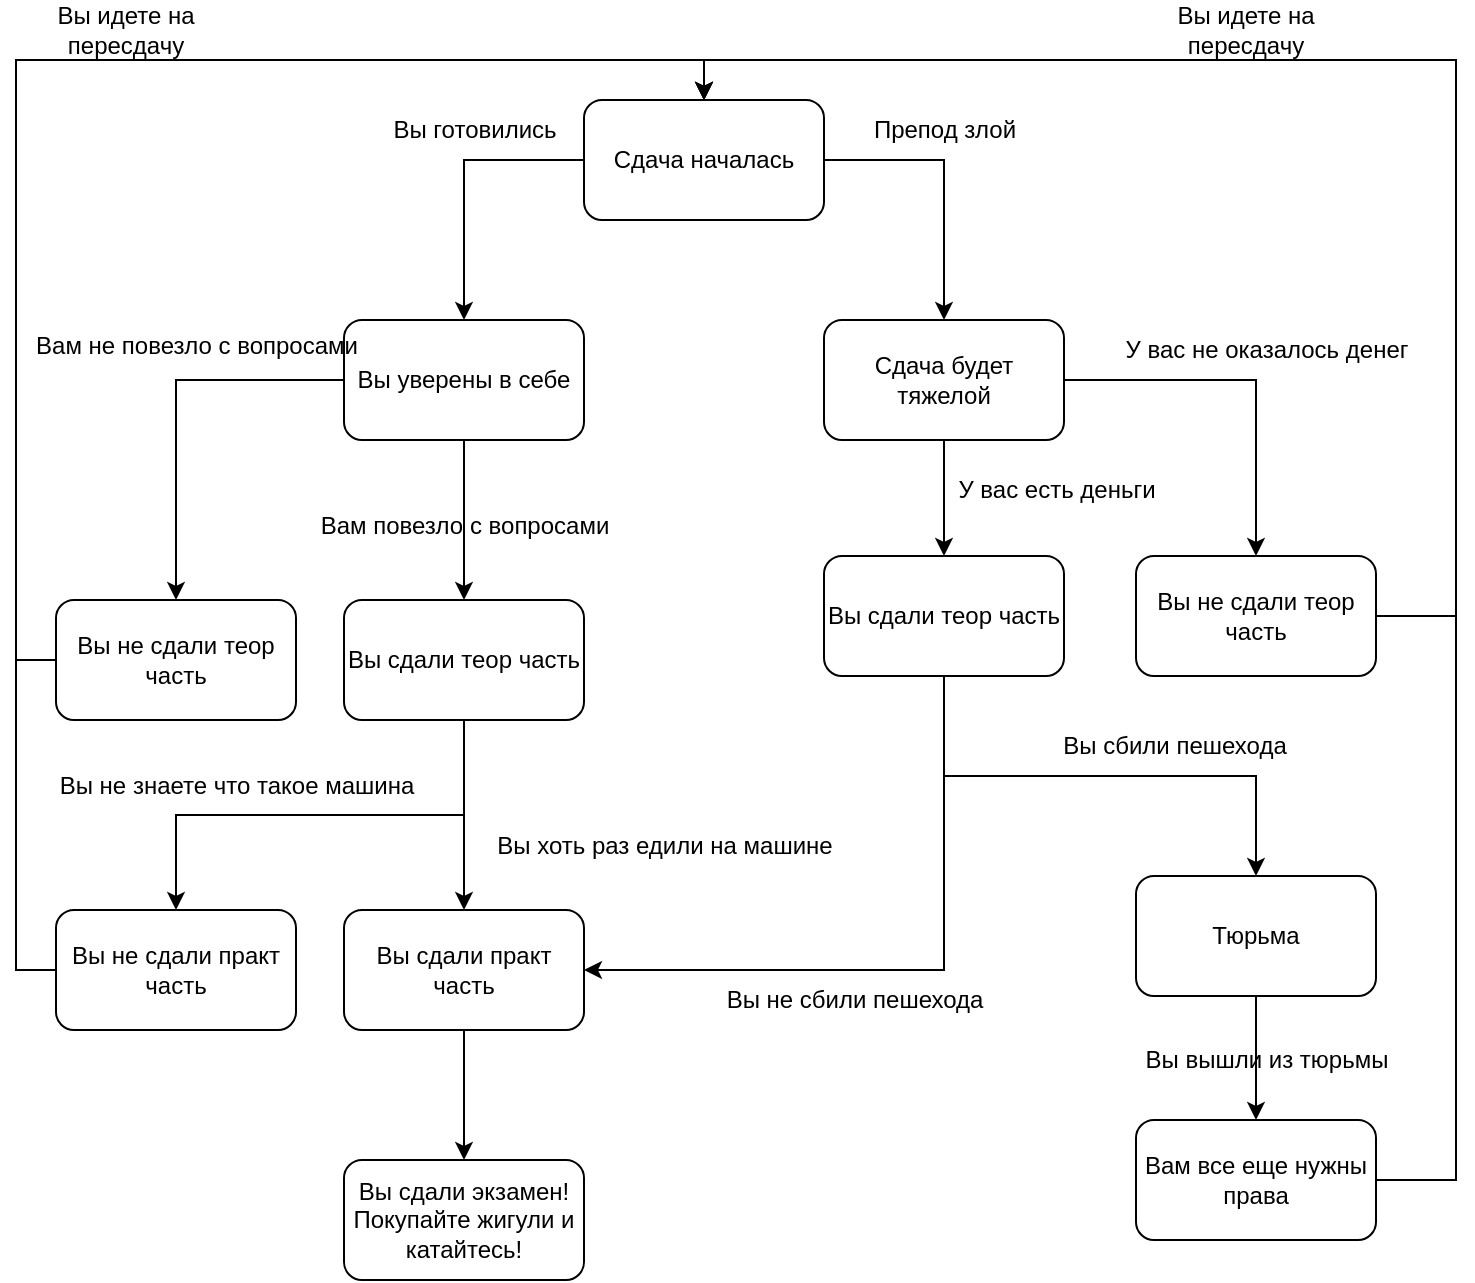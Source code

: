 <mxfile version="24.8.0">
  <diagram name="Страница — 1" id="W4HEZuL9qaBWg7W_zagM">
    <mxGraphModel dx="1434" dy="829" grid="1" gridSize="10" guides="1" tooltips="1" connect="1" arrows="1" fold="1" page="1" pageScale="1" pageWidth="827" pageHeight="1169" math="0" shadow="0">
      <root>
        <mxCell id="0" />
        <mxCell id="1" parent="0" />
        <mxCell id="xgw6wA78LRQt6bMhunA1-32" style="edgeStyle=orthogonalEdgeStyle;rounded=0;orthogonalLoop=1;jettySize=auto;html=1;entryX=0.5;entryY=0;entryDx=0;entryDy=0;exitX=1;exitY=0.5;exitDx=0;exitDy=0;" edge="1" parent="1" source="xgw6wA78LRQt6bMhunA1-1" target="xgw6wA78LRQt6bMhunA1-31">
          <mxGeometry relative="1" as="geometry" />
        </mxCell>
        <mxCell id="xgw6wA78LRQt6bMhunA1-33" style="edgeStyle=orthogonalEdgeStyle;rounded=0;orthogonalLoop=1;jettySize=auto;html=1;exitX=0;exitY=0.5;exitDx=0;exitDy=0;entryX=0.5;entryY=0;entryDx=0;entryDy=0;" edge="1" parent="1" source="xgw6wA78LRQt6bMhunA1-1" target="xgw6wA78LRQt6bMhunA1-30">
          <mxGeometry relative="1" as="geometry" />
        </mxCell>
        <mxCell id="xgw6wA78LRQt6bMhunA1-1" value="Сдача началась" style="rounded=1;whiteSpace=wrap;html=1;" vertex="1" parent="1">
          <mxGeometry x="354" y="150" width="120" height="60" as="geometry" />
        </mxCell>
        <mxCell id="xgw6wA78LRQt6bMhunA1-38" style="edgeStyle=orthogonalEdgeStyle;rounded=0;orthogonalLoop=1;jettySize=auto;html=1;exitX=0.5;exitY=1;exitDx=0;exitDy=0;entryX=0.5;entryY=0;entryDx=0;entryDy=0;" edge="1" parent="1" source="xgw6wA78LRQt6bMhunA1-30" target="xgw6wA78LRQt6bMhunA1-37">
          <mxGeometry relative="1" as="geometry" />
        </mxCell>
        <mxCell id="xgw6wA78LRQt6bMhunA1-39" style="edgeStyle=orthogonalEdgeStyle;rounded=0;orthogonalLoop=1;jettySize=auto;html=1;exitX=0;exitY=0.5;exitDx=0;exitDy=0;entryX=0.5;entryY=0;entryDx=0;entryDy=0;" edge="1" parent="1" source="xgw6wA78LRQt6bMhunA1-30" target="xgw6wA78LRQt6bMhunA1-36">
          <mxGeometry relative="1" as="geometry" />
        </mxCell>
        <mxCell id="xgw6wA78LRQt6bMhunA1-30" value="Вы уверены в себе" style="rounded=1;whiteSpace=wrap;html=1;" vertex="1" parent="1">
          <mxGeometry x="234" y="260" width="120" height="60" as="geometry" />
        </mxCell>
        <mxCell id="xgw6wA78LRQt6bMhunA1-58" style="edgeStyle=orthogonalEdgeStyle;rounded=0;orthogonalLoop=1;jettySize=auto;html=1;exitX=0.5;exitY=1;exitDx=0;exitDy=0;entryX=0.5;entryY=0;entryDx=0;entryDy=0;" edge="1" parent="1" source="xgw6wA78LRQt6bMhunA1-31" target="xgw6wA78LRQt6bMhunA1-59">
          <mxGeometry relative="1" as="geometry">
            <mxPoint x="534" y="380" as="targetPoint" />
          </mxGeometry>
        </mxCell>
        <mxCell id="xgw6wA78LRQt6bMhunA1-63" style="edgeStyle=orthogonalEdgeStyle;rounded=0;orthogonalLoop=1;jettySize=auto;html=1;exitX=1;exitY=0.5;exitDx=0;exitDy=0;entryX=0.5;entryY=0;entryDx=0;entryDy=0;" edge="1" parent="1" source="xgw6wA78LRQt6bMhunA1-31" target="xgw6wA78LRQt6bMhunA1-62">
          <mxGeometry relative="1" as="geometry" />
        </mxCell>
        <mxCell id="xgw6wA78LRQt6bMhunA1-31" value="Сдача будет тяжелой" style="rounded=1;whiteSpace=wrap;html=1;" vertex="1" parent="1">
          <mxGeometry x="474" y="260" width="120" height="60" as="geometry" />
        </mxCell>
        <mxCell id="xgw6wA78LRQt6bMhunA1-34" value="Вы готовились" style="text;html=1;align=center;verticalAlign=middle;resizable=0;points=[];autosize=1;strokeColor=none;fillColor=none;" vertex="1" parent="1">
          <mxGeometry x="244" y="150" width="110" height="30" as="geometry" />
        </mxCell>
        <mxCell id="xgw6wA78LRQt6bMhunA1-35" value="Препод злой" style="text;html=1;align=center;verticalAlign=middle;resizable=0;points=[];autosize=1;strokeColor=none;fillColor=none;" vertex="1" parent="1">
          <mxGeometry x="489" y="150" width="90" height="30" as="geometry" />
        </mxCell>
        <mxCell id="xgw6wA78LRQt6bMhunA1-40" style="edgeStyle=orthogonalEdgeStyle;rounded=0;orthogonalLoop=1;jettySize=auto;html=1;exitX=0;exitY=0.5;exitDx=0;exitDy=0;entryX=0.5;entryY=0;entryDx=0;entryDy=0;" edge="1" parent="1" source="xgw6wA78LRQt6bMhunA1-36" target="xgw6wA78LRQt6bMhunA1-1">
          <mxGeometry relative="1" as="geometry" />
        </mxCell>
        <mxCell id="xgw6wA78LRQt6bMhunA1-36" value="Вы не сдали теор часть" style="rounded=1;whiteSpace=wrap;html=1;" vertex="1" parent="1">
          <mxGeometry x="90" y="400" width="120" height="60" as="geometry" />
        </mxCell>
        <mxCell id="xgw6wA78LRQt6bMhunA1-44" value="" style="edgeStyle=orthogonalEdgeStyle;rounded=0;orthogonalLoop=1;jettySize=auto;html=1;" edge="1" parent="1" source="xgw6wA78LRQt6bMhunA1-37" target="xgw6wA78LRQt6bMhunA1-43">
          <mxGeometry relative="1" as="geometry" />
        </mxCell>
        <mxCell id="xgw6wA78LRQt6bMhunA1-45" style="edgeStyle=orthogonalEdgeStyle;rounded=0;orthogonalLoop=1;jettySize=auto;html=1;exitX=0.5;exitY=1;exitDx=0;exitDy=0;entryX=0.5;entryY=0;entryDx=0;entryDy=0;" edge="1" parent="1" source="xgw6wA78LRQt6bMhunA1-37" target="xgw6wA78LRQt6bMhunA1-47">
          <mxGeometry relative="1" as="geometry">
            <mxPoint x="160" y="550" as="targetPoint" />
          </mxGeometry>
        </mxCell>
        <mxCell id="xgw6wA78LRQt6bMhunA1-37" value="Вы сдали теор часть" style="rounded=1;whiteSpace=wrap;html=1;" vertex="1" parent="1">
          <mxGeometry x="234" y="400" width="120" height="60" as="geometry" />
        </mxCell>
        <mxCell id="xgw6wA78LRQt6bMhunA1-41" value="Вам не повезло с вопросами" style="text;html=1;align=center;verticalAlign=middle;resizable=0;points=[];autosize=1;strokeColor=none;fillColor=none;" vertex="1" parent="1">
          <mxGeometry x="70" y="258" width="180" height="30" as="geometry" />
        </mxCell>
        <mxCell id="xgw6wA78LRQt6bMhunA1-42" value="Вам повезло с вопросами" style="text;html=1;align=center;verticalAlign=middle;resizable=0;points=[];autosize=1;strokeColor=none;fillColor=none;" vertex="1" parent="1">
          <mxGeometry x="209" y="348" width="170" height="30" as="geometry" />
        </mxCell>
        <mxCell id="xgw6wA78LRQt6bMhunA1-52" style="edgeStyle=orthogonalEdgeStyle;rounded=0;orthogonalLoop=1;jettySize=auto;html=1;" edge="1" parent="1" source="xgw6wA78LRQt6bMhunA1-43">
          <mxGeometry relative="1" as="geometry">
            <mxPoint x="294" y="680" as="targetPoint" />
          </mxGeometry>
        </mxCell>
        <mxCell id="xgw6wA78LRQt6bMhunA1-43" value="Вы сдали практ часть" style="whiteSpace=wrap;html=1;rounded=1;" vertex="1" parent="1">
          <mxGeometry x="234" y="555" width="120" height="60" as="geometry" />
        </mxCell>
        <mxCell id="xgw6wA78LRQt6bMhunA1-50" style="edgeStyle=orthogonalEdgeStyle;rounded=0;orthogonalLoop=1;jettySize=auto;html=1;entryX=0.5;entryY=0;entryDx=0;entryDy=0;" edge="1" parent="1" source="xgw6wA78LRQt6bMhunA1-47" target="xgw6wA78LRQt6bMhunA1-1">
          <mxGeometry relative="1" as="geometry">
            <Array as="points">
              <mxPoint x="70" y="585" />
              <mxPoint x="70" y="130" />
              <mxPoint x="414" y="130" />
            </Array>
          </mxGeometry>
        </mxCell>
        <mxCell id="xgw6wA78LRQt6bMhunA1-47" value="Вы не сдали практ часть" style="rounded=1;whiteSpace=wrap;html=1;" vertex="1" parent="1">
          <mxGeometry x="90" y="555" width="120" height="60" as="geometry" />
        </mxCell>
        <mxCell id="xgw6wA78LRQt6bMhunA1-48" value="Вы хоть раз едили на машине" style="text;html=1;align=center;verticalAlign=middle;resizable=0;points=[];autosize=1;strokeColor=none;fillColor=none;" vertex="1" parent="1">
          <mxGeometry x="299" y="508" width="190" height="30" as="geometry" />
        </mxCell>
        <mxCell id="xgw6wA78LRQt6bMhunA1-49" value="Вы не знаете что такое машина" style="text;html=1;align=center;verticalAlign=middle;resizable=0;points=[];autosize=1;strokeColor=none;fillColor=none;" vertex="1" parent="1">
          <mxGeometry x="80" y="478" width="200" height="30" as="geometry" />
        </mxCell>
        <mxCell id="xgw6wA78LRQt6bMhunA1-51" value="Вы идете на пересдачу" style="text;html=1;align=center;verticalAlign=middle;whiteSpace=wrap;rounded=0;" vertex="1" parent="1">
          <mxGeometry x="80" y="100" width="90" height="30" as="geometry" />
        </mxCell>
        <mxCell id="xgw6wA78LRQt6bMhunA1-53" value="Вы сдали экзамен!&lt;div&gt;Покупайте жигули и катайтесь!&lt;/div&gt;" style="rounded=1;whiteSpace=wrap;html=1;" vertex="1" parent="1">
          <mxGeometry x="234" y="680" width="120" height="60" as="geometry" />
        </mxCell>
        <mxCell id="xgw6wA78LRQt6bMhunA1-67" style="edgeStyle=orthogonalEdgeStyle;rounded=0;orthogonalLoop=1;jettySize=auto;html=1;exitX=0.5;exitY=1;exitDx=0;exitDy=0;entryX=1;entryY=0.5;entryDx=0;entryDy=0;" edge="1" parent="1" source="xgw6wA78LRQt6bMhunA1-59" target="xgw6wA78LRQt6bMhunA1-43">
          <mxGeometry relative="1" as="geometry">
            <mxPoint x="534" y="538" as="targetPoint" />
          </mxGeometry>
        </mxCell>
        <mxCell id="xgw6wA78LRQt6bMhunA1-70" style="edgeStyle=orthogonalEdgeStyle;rounded=0;orthogonalLoop=1;jettySize=auto;html=1;exitX=0.5;exitY=1;exitDx=0;exitDy=0;entryX=0.5;entryY=0;entryDx=0;entryDy=0;" edge="1" parent="1" source="xgw6wA78LRQt6bMhunA1-59" target="xgw6wA78LRQt6bMhunA1-71">
          <mxGeometry relative="1" as="geometry">
            <mxPoint x="690" y="540" as="targetPoint" />
          </mxGeometry>
        </mxCell>
        <mxCell id="xgw6wA78LRQt6bMhunA1-59" value="Вы сдали теор часть" style="rounded=1;whiteSpace=wrap;html=1;" vertex="1" parent="1">
          <mxGeometry x="474" y="378" width="120" height="60" as="geometry" />
        </mxCell>
        <mxCell id="xgw6wA78LRQt6bMhunA1-60" value="У вас есть деньги" style="text;html=1;align=center;verticalAlign=middle;resizable=0;points=[];autosize=1;strokeColor=none;fillColor=none;" vertex="1" parent="1">
          <mxGeometry x="530" y="330" width="120" height="30" as="geometry" />
        </mxCell>
        <mxCell id="xgw6wA78LRQt6bMhunA1-65" style="edgeStyle=orthogonalEdgeStyle;rounded=0;orthogonalLoop=1;jettySize=auto;html=1;entryX=0.5;entryY=0;entryDx=0;entryDy=0;" edge="1" parent="1" source="xgw6wA78LRQt6bMhunA1-62" target="xgw6wA78LRQt6bMhunA1-1">
          <mxGeometry relative="1" as="geometry">
            <Array as="points">
              <mxPoint x="790" y="408" />
              <mxPoint x="790" y="130" />
              <mxPoint x="414" y="130" />
            </Array>
          </mxGeometry>
        </mxCell>
        <mxCell id="xgw6wA78LRQt6bMhunA1-62" value="Вы не сдали теор часть" style="rounded=1;whiteSpace=wrap;html=1;" vertex="1" parent="1">
          <mxGeometry x="630" y="378" width="120" height="60" as="geometry" />
        </mxCell>
        <mxCell id="xgw6wA78LRQt6bMhunA1-64" value="У вас не оказалось денег" style="text;html=1;align=center;verticalAlign=middle;resizable=0;points=[];autosize=1;strokeColor=none;fillColor=none;" vertex="1" parent="1">
          <mxGeometry x="610" y="260" width="170" height="30" as="geometry" />
        </mxCell>
        <mxCell id="xgw6wA78LRQt6bMhunA1-66" value="Вы идете на пересдачу" style="text;html=1;align=center;verticalAlign=middle;whiteSpace=wrap;rounded=0;" vertex="1" parent="1">
          <mxGeometry x="640" y="100" width="90" height="30" as="geometry" />
        </mxCell>
        <mxCell id="xgw6wA78LRQt6bMhunA1-74" style="edgeStyle=orthogonalEdgeStyle;rounded=0;orthogonalLoop=1;jettySize=auto;html=1;entryX=0.5;entryY=0;entryDx=0;entryDy=0;" edge="1" parent="1" source="xgw6wA78LRQt6bMhunA1-71" target="xgw6wA78LRQt6bMhunA1-76">
          <mxGeometry relative="1" as="geometry">
            <mxPoint x="690" y="660" as="targetPoint" />
          </mxGeometry>
        </mxCell>
        <mxCell id="xgw6wA78LRQt6bMhunA1-71" value="Тюрьма" style="rounded=1;whiteSpace=wrap;html=1;" vertex="1" parent="1">
          <mxGeometry x="630" y="538" width="120" height="60" as="geometry" />
        </mxCell>
        <mxCell id="xgw6wA78LRQt6bMhunA1-72" value="Вы не сбили пешехода" style="text;html=1;align=center;verticalAlign=middle;resizable=0;points=[];autosize=1;strokeColor=none;fillColor=none;" vertex="1" parent="1">
          <mxGeometry x="414" y="585" width="150" height="30" as="geometry" />
        </mxCell>
        <mxCell id="xgw6wA78LRQt6bMhunA1-73" value="Вы сбили пешехода" style="text;html=1;align=center;verticalAlign=middle;resizable=0;points=[];autosize=1;strokeColor=none;fillColor=none;" vertex="1" parent="1">
          <mxGeometry x="579" y="458" width="140" height="30" as="geometry" />
        </mxCell>
        <mxCell id="xgw6wA78LRQt6bMhunA1-75" value="Вы вышли из тюрьмы" style="text;html=1;align=center;verticalAlign=middle;resizable=0;points=[];autosize=1;strokeColor=none;fillColor=none;" vertex="1" parent="1">
          <mxGeometry x="625" y="615" width="140" height="30" as="geometry" />
        </mxCell>
        <mxCell id="xgw6wA78LRQt6bMhunA1-77" style="edgeStyle=orthogonalEdgeStyle;rounded=0;orthogonalLoop=1;jettySize=auto;html=1;entryX=0.5;entryY=0;entryDx=0;entryDy=0;" edge="1" parent="1" source="xgw6wA78LRQt6bMhunA1-76" target="xgw6wA78LRQt6bMhunA1-1">
          <mxGeometry relative="1" as="geometry">
            <Array as="points">
              <mxPoint x="790" y="690" />
              <mxPoint x="790" y="130" />
              <mxPoint x="414" y="130" />
            </Array>
          </mxGeometry>
        </mxCell>
        <mxCell id="xgw6wA78LRQt6bMhunA1-76" value="Вам все еще нужны права" style="rounded=1;whiteSpace=wrap;html=1;" vertex="1" parent="1">
          <mxGeometry x="630" y="660" width="120" height="60" as="geometry" />
        </mxCell>
      </root>
    </mxGraphModel>
  </diagram>
</mxfile>
